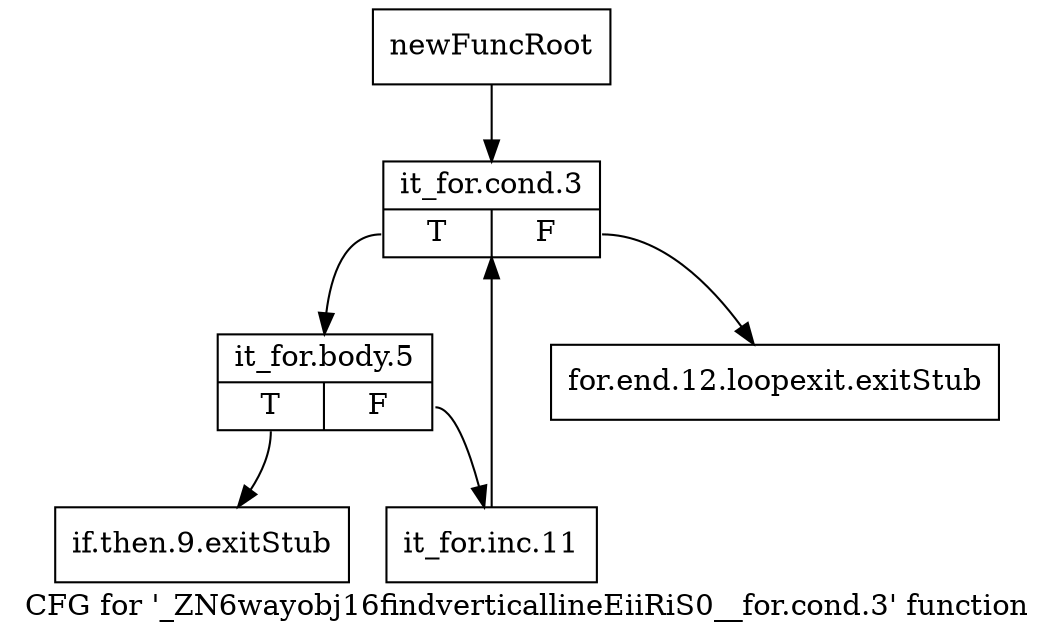 digraph "CFG for '_ZN6wayobj16findverticallineEiiRiS0__for.cond.3' function" {
	label="CFG for '_ZN6wayobj16findverticallineEiiRiS0__for.cond.3' function";

	Node0x243d590 [shape=record,label="{newFuncRoot}"];
	Node0x243d590 -> Node0x243e6b0;
	Node0x243d5e0 [shape=record,label="{for.end.12.loopexit.exitStub}"];
	Node0x243d630 [shape=record,label="{if.then.9.exitStub}"];
	Node0x243e6b0 [shape=record,label="{it_for.cond.3|{<s0>T|<s1>F}}"];
	Node0x243e6b0:s0 -> Node0x243e700;
	Node0x243e6b0:s1 -> Node0x243d5e0;
	Node0x243e700 [shape=record,label="{it_for.body.5|{<s0>T|<s1>F}}"];
	Node0x243e700:s0 -> Node0x243d630;
	Node0x243e700:s1 -> Node0x243e750;
	Node0x243e750 [shape=record,label="{it_for.inc.11}"];
	Node0x243e750 -> Node0x243e6b0;
}
